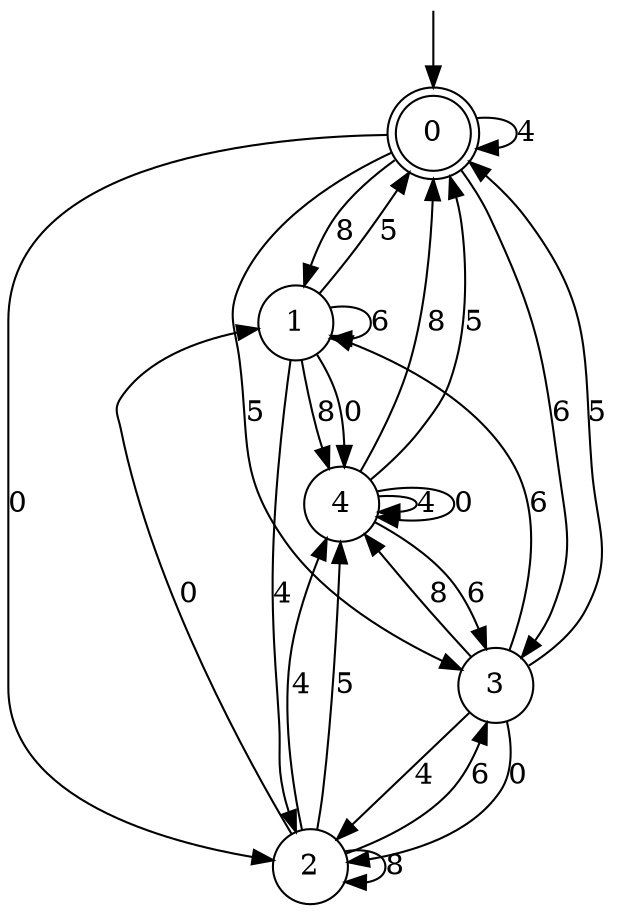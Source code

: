 digraph g {

	s0 [shape="doublecircle" label="0"];
	s1 [shape="circle" label="1"];
	s2 [shape="circle" label="2"];
	s3 [shape="circle" label="3"];
	s4 [shape="circle" label="4"];
	s0 -> s0 [label="4"];
	s0 -> s1 [label="8"];
	s0 -> s2 [label="0"];
	s0 -> s3 [label="5"];
	s0 -> s3 [label="6"];
	s1 -> s2 [label="4"];
	s1 -> s4 [label="8"];
	s1 -> s4 [label="0"];
	s1 -> s0 [label="5"];
	s1 -> s1 [label="6"];
	s2 -> s4 [label="4"];
	s2 -> s2 [label="8"];
	s2 -> s1 [label="0"];
	s2 -> s4 [label="5"];
	s2 -> s3 [label="6"];
	s3 -> s2 [label="4"];
	s3 -> s4 [label="8"];
	s3 -> s2 [label="0"];
	s3 -> s0 [label="5"];
	s3 -> s1 [label="6"];
	s4 -> s4 [label="4"];
	s4 -> s0 [label="8"];
	s4 -> s4 [label="0"];
	s4 -> s0 [label="5"];
	s4 -> s3 [label="6"];

__start0 [label="" shape="none" width="0" height="0"];
__start0 -> s0;

}
